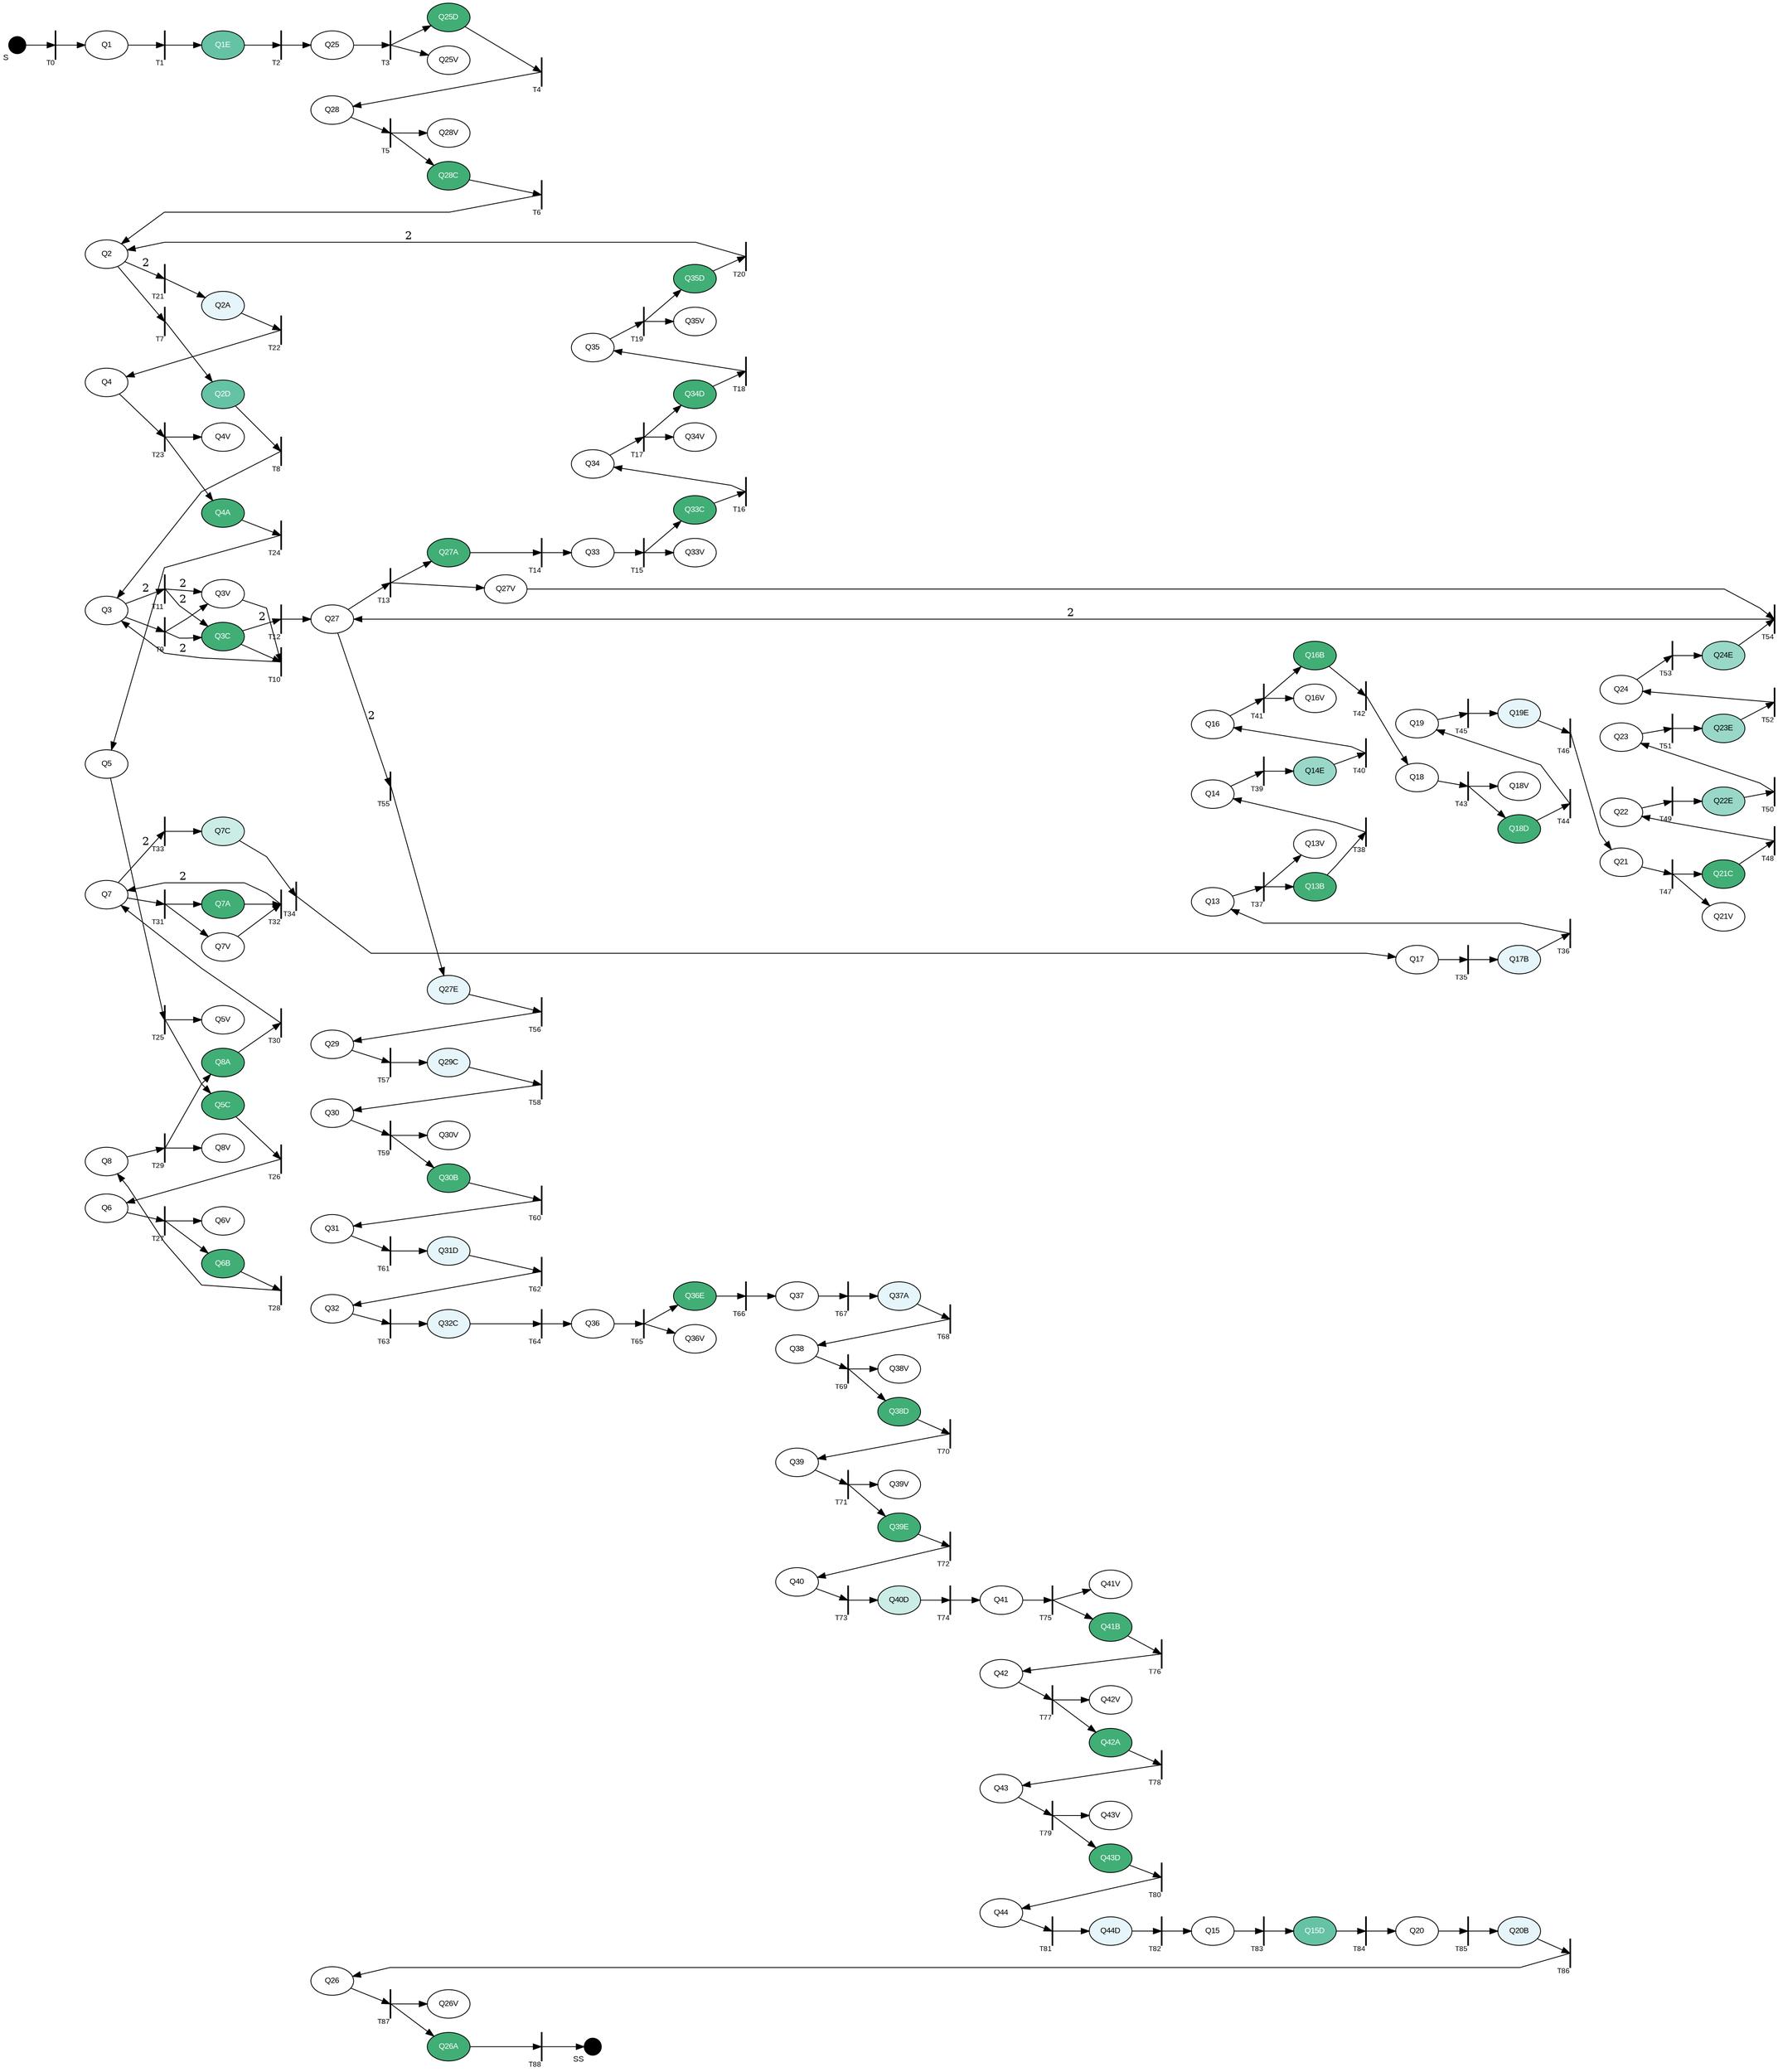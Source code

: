 digraph G { rankdir=LR; splines=polyline;
node[style=filled; fontsize=10; fontname=Arial; fontcolor=black; fillcolor=white; colorscheme=bugn9];
"S"[fillcolor=black; shape=point; width=0.3; xlabel="S";];"Q1"[colorscheme="reds5"; fillcolor=white; ]; "Q1E"[fillcolor=5; fontcolor=white;]; "Q25"[colorscheme="reds5"; fillcolor=white; ]; "Q25D"[fillcolor=6; fontcolor=white;]; "Q28"[colorscheme="reds5"; fillcolor=white; ]; "Q28C"[fillcolor=6; fontcolor=white;]; "Q2"[colorscheme="reds5"; fillcolor=white; fontcolor=black;]; "Q2D"[fillcolor=5; fontcolor=white;]; "Q3"[colorscheme="reds5"; fillcolor=white; fontcolor=black;]; "Q3C"[fillcolor=6; fontcolor=white;]; "Q27"[colorscheme="reds5"; fillcolor=white; fontcolor=black;]; "Q27A"[fillcolor=6; fontcolor=white;]; "Q33"[colorscheme="reds5"; fillcolor=white; ]; "Q33C"[fillcolor=6; fontcolor=white;]; "Q34"[colorscheme="reds5"; fillcolor=white; ]; "Q34D"[fillcolor=6; fontcolor=white;]; "Q35"[colorscheme="reds5"; fillcolor=white; ]; "Q35D"[fillcolor=6; fontcolor=white;]; "Q2A"[fillcolor=2; ]; "Q4"[colorscheme="reds5"; fillcolor=white; ]; "Q4A"[fillcolor=6; fontcolor=white;]; "Q5"[colorscheme="reds5"; fillcolor=white; ]; "Q5C"[fillcolor=6; fontcolor=white;]; "Q6"[colorscheme="reds5"; fillcolor=white; ]; "Q6B"[fillcolor=6; fontcolor=white;]; "Q8"[colorscheme="reds5"; fillcolor=white; ]; "Q8A"[fillcolor=6; fontcolor=white;]; "Q7"[colorscheme="reds5"; fillcolor=white; fontcolor=black;]; "Q7A"[fillcolor=6; fontcolor=white;]; "Q7C"[fillcolor=3; ]; "Q17"[colorscheme="reds5"; fillcolor=white; ]; "Q17B"[fillcolor=2; ]; "Q13"[colorscheme="reds5"; fillcolor=white; ]; "Q13B"[fillcolor=6; fontcolor=white;]; "Q14"[colorscheme="reds5"; fillcolor=white; ]; "Q14E"[fillcolor=4; ]; "Q16"[colorscheme="reds5"; fillcolor=white; ]; "Q16B"[fillcolor=6; fontcolor=white;]; "Q18"[colorscheme="reds5"; fillcolor=white; ]; "Q18D"[fillcolor=6; fontcolor=white;]; "Q19"[colorscheme="reds5"; fillcolor=white; ]; "Q19E"[fillcolor=2; ]; "Q21"[colorscheme="reds5"; fillcolor=white; ]; "Q21C"[fillcolor=6; fontcolor=white;]; "Q22"[colorscheme="reds5"; fillcolor=white; ]; "Q22E"[fillcolor=4; ]; "Q23"[colorscheme="reds5"; fillcolor=white; ]; "Q23E"[fillcolor=4; ]; "Q24"[colorscheme="reds5"; fillcolor=white; ]; "Q24E"[fillcolor=4; ]; "Q27E"[fillcolor=2; ]; "Q29"[colorscheme="reds5"; fillcolor=white; ]; "Q29C"[fillcolor=2; ]; "Q30"[colorscheme="reds5"; fillcolor=white; ]; "Q30B"[fillcolor=6; fontcolor=white;]; "Q31"[colorscheme="reds5"; fillcolor=white; ]; "Q31D"[fillcolor=2; ]; "Q32"[colorscheme="reds5"; fillcolor=white; ]; "Q32C"[fillcolor=2; ]; "Q36"[colorscheme="reds5"; fillcolor=white; ]; "Q36E"[fillcolor=6; fontcolor=white;]; "Q37"[colorscheme="reds5"; fillcolor=white; ]; "Q37A"[fillcolor=2; ]; "Q38"[colorscheme="reds5"; fillcolor=white; ]; "Q38D"[fillcolor=6; fontcolor=white;]; "Q39"[colorscheme="reds5"; fillcolor=white; ]; "Q39E"[fillcolor=6; fontcolor=white;]; "Q40"[colorscheme="reds5"; fillcolor=white; ]; "Q40D"[fillcolor=3; ]; "Q41"[colorscheme="reds5"; fillcolor=white; ]; "Q41B"[fillcolor=6; fontcolor=white;]; "Q42"[colorscheme="reds5"; fillcolor=white; ]; "Q42A"[fillcolor=6; fontcolor=white;]; "Q43"[colorscheme="reds5"; fillcolor=white; ]; "Q43D"[fillcolor=6; fontcolor=white;]; "Q44"[colorscheme="reds5"; fillcolor=white; ]; "Q44D"[fillcolor=2; ]; "Q15"[colorscheme="reds5"; fillcolor=white; ]; "Q15D"[fillcolor=5; fontcolor=white;]; "Q20"[colorscheme="reds5"; fillcolor=white; ]; "Q20B"[fillcolor=2; ]; "Q26"[colorscheme="reds5"; fillcolor=white; ]; "Q26A"[fillcolor=6; fontcolor=white;]; "SS"[fillcolor=black; shape=point; width=0.3; xlabel="SS";];"T0"[fillcolor=black; shape=box; label=""; width=0.01; fontsize=9; xlabel="T0"]; "T1"[fillcolor=black; shape=box; label=""; width=0.01; fontsize=9; xlabel="T1"]; "T2"[fillcolor=black; shape=box; label=""; width=0.01; fontsize=9; xlabel="T2"]; "T3"[fillcolor=black; shape=box; label=""; width=0.01; fontsize=9; xlabel="T3"]; "T4"[fillcolor=black; shape=box; label=""; width=0.01; fontsize=9; xlabel="T4"]; "T5"[fillcolor=black; shape=box; label=""; width=0.01; fontsize=9; xlabel="T5"]; "T6"[fillcolor=black; shape=box; label=""; width=0.01; fontsize=9; xlabel="T6"]; "T7"[fillcolor=black; shape=box; label=""; width=0.01; fontsize=9; xlabel="T7"]; "T8"[fillcolor=black; shape=box; label=""; width=0.01; fontsize=9; xlabel="T8"]; "T9"[fillcolor=black; shape=box; label=""; width=0.01; fontsize=9; xlabel="T9"]; "T10"[fillcolor=black; shape=box; label=""; width=0.01; fontsize=9; xlabel="T10"]; "T11"[fillcolor=black; shape=box; label=""; width=0.01; fontsize=9; xlabel="T11"]; "T12"[fillcolor=black; shape=box; label=""; width=0.01; fontsize=9; xlabel="T12"]; "T13"[fillcolor=black; shape=box; label=""; width=0.01; fontsize=9; xlabel="T13"]; "T14"[fillcolor=black; shape=box; label=""; width=0.01; fontsize=9; xlabel="T14"]; "T15"[fillcolor=black; shape=box; label=""; width=0.01; fontsize=9; xlabel="T15"]; "T16"[fillcolor=black; shape=box; label=""; width=0.01; fontsize=9; xlabel="T16"]; "T17"[fillcolor=black; shape=box; label=""; width=0.01; fontsize=9; xlabel="T17"]; "T18"[fillcolor=black; shape=box; label=""; width=0.01; fontsize=9; xlabel="T18"]; "T19"[fillcolor=black; shape=box; label=""; width=0.01; fontsize=9; xlabel="T19"]; "T20"[fillcolor=black; shape=box; label=""; width=0.01; fontsize=9; xlabel="T20"]; "T21"[fillcolor=black; shape=box; label=""; width=0.01; fontsize=9; xlabel="T21"]; "T22"[fillcolor=black; shape=box; label=""; width=0.01; fontsize=9; xlabel="T22"]; "T23"[fillcolor=black; shape=box; label=""; width=0.01; fontsize=9; xlabel="T23"]; "T24"[fillcolor=black; shape=box; label=""; width=0.01; fontsize=9; xlabel="T24"]; "T25"[fillcolor=black; shape=box; label=""; width=0.01; fontsize=9; xlabel="T25"]; "T26"[fillcolor=black; shape=box; label=""; width=0.01; fontsize=9; xlabel="T26"]; "T27"[fillcolor=black; shape=box; label=""; width=0.01; fontsize=9; xlabel="T27"]; "T28"[fillcolor=black; shape=box; label=""; width=0.01; fontsize=9; xlabel="T28"]; "T29"[fillcolor=black; shape=box; label=""; width=0.01; fontsize=9; xlabel="T29"]; "T30"[fillcolor=black; shape=box; label=""; width=0.01; fontsize=9; xlabel="T30"]; "T31"[fillcolor=black; shape=box; label=""; width=0.01; fontsize=9; xlabel="T31"]; "T32"[fillcolor=black; shape=box; label=""; width=0.01; fontsize=9; xlabel="T32"]; "T33"[fillcolor=black; shape=box; label=""; width=0.01; fontsize=9; xlabel="T33"]; "T34"[fillcolor=black; shape=box; label=""; width=0.01; fontsize=9; xlabel="T34"]; "T35"[fillcolor=black; shape=box; label=""; width=0.01; fontsize=9; xlabel="T35"]; "T36"[fillcolor=black; shape=box; label=""; width=0.01; fontsize=9; xlabel="T36"]; "T37"[fillcolor=black; shape=box; label=""; width=0.01; fontsize=9; xlabel="T37"]; "T38"[fillcolor=black; shape=box; label=""; width=0.01; fontsize=9; xlabel="T38"]; "T39"[fillcolor=black; shape=box; label=""; width=0.01; fontsize=9; xlabel="T39"]; "T40"[fillcolor=black; shape=box; label=""; width=0.01; fontsize=9; xlabel="T40"]; "T41"[fillcolor=black; shape=box; label=""; width=0.01; fontsize=9; xlabel="T41"]; "T42"[fillcolor=black; shape=box; label=""; width=0.01; fontsize=9; xlabel="T42"]; "T43"[fillcolor=black; shape=box; label=""; width=0.01; fontsize=9; xlabel="T43"]; "T44"[fillcolor=black; shape=box; label=""; width=0.01; fontsize=9; xlabel="T44"]; "T45"[fillcolor=black; shape=box; label=""; width=0.01; fontsize=9; xlabel="T45"]; "T46"[fillcolor=black; shape=box; label=""; width=0.01; fontsize=9; xlabel="T46"]; "T47"[fillcolor=black; shape=box; label=""; width=0.01; fontsize=9; xlabel="T47"]; "T48"[fillcolor=black; shape=box; label=""; width=0.01; fontsize=9; xlabel="T48"]; "T49"[fillcolor=black; shape=box; label=""; width=0.01; fontsize=9; xlabel="T49"]; "T50"[fillcolor=black; shape=box; label=""; width=0.01; fontsize=9; xlabel="T50"]; "T51"[fillcolor=black; shape=box; label=""; width=0.01; fontsize=9; xlabel="T51"]; "T52"[fillcolor=black; shape=box; label=""; width=0.01; fontsize=9; xlabel="T52"]; "T53"[fillcolor=black; shape=box; label=""; width=0.01; fontsize=9; xlabel="T53"]; "T54"[fillcolor=black; shape=box; label=""; width=0.01; fontsize=9; xlabel="T54"]; "T55"[fillcolor=black; shape=box; label=""; width=0.01; fontsize=9; xlabel="T55"]; "T56"[fillcolor=black; shape=box; label=""; width=0.01; fontsize=9; xlabel="T56"]; "T57"[fillcolor=black; shape=box; label=""; width=0.01; fontsize=9; xlabel="T57"]; "T58"[fillcolor=black; shape=box; label=""; width=0.01; fontsize=9; xlabel="T58"]; "T59"[fillcolor=black; shape=box; label=""; width=0.01; fontsize=9; xlabel="T59"]; "T60"[fillcolor=black; shape=box; label=""; width=0.01; fontsize=9; xlabel="T60"]; "T61"[fillcolor=black; shape=box; label=""; width=0.01; fontsize=9; xlabel="T61"]; "T62"[fillcolor=black; shape=box; label=""; width=0.01; fontsize=9; xlabel="T62"]; "T63"[fillcolor=black; shape=box; label=""; width=0.01; fontsize=9; xlabel="T63"]; "T64"[fillcolor=black; shape=box; label=""; width=0.01; fontsize=9; xlabel="T64"]; "T65"[fillcolor=black; shape=box; label=""; width=0.01; fontsize=9; xlabel="T65"]; "T66"[fillcolor=black; shape=box; label=""; width=0.01; fontsize=9; xlabel="T66"]; "T67"[fillcolor=black; shape=box; label=""; width=0.01; fontsize=9; xlabel="T67"]; "T68"[fillcolor=black; shape=box; label=""; width=0.01; fontsize=9; xlabel="T68"]; "T69"[fillcolor=black; shape=box; label=""; width=0.01; fontsize=9; xlabel="T69"]; "T70"[fillcolor=black; shape=box; label=""; width=0.01; fontsize=9; xlabel="T70"]; "T71"[fillcolor=black; shape=box; label=""; width=0.01; fontsize=9; xlabel="T71"]; "T72"[fillcolor=black; shape=box; label=""; width=0.01; fontsize=9; xlabel="T72"]; "T73"[fillcolor=black; shape=box; label=""; width=0.01; fontsize=9; xlabel="T73"]; "T74"[fillcolor=black; shape=box; label=""; width=0.01; fontsize=9; xlabel="T74"]; "T75"[fillcolor=black; shape=box; label=""; width=0.01; fontsize=9; xlabel="T75"]; "T76"[fillcolor=black; shape=box; label=""; width=0.01; fontsize=9; xlabel="T76"]; "T77"[fillcolor=black; shape=box; label=""; width=0.01; fontsize=9; xlabel="T77"]; "T78"[fillcolor=black; shape=box; label=""; width=0.01; fontsize=9; xlabel="T78"]; "T79"[fillcolor=black; shape=box; label=""; width=0.01; fontsize=9; xlabel="T79"]; "T80"[fillcolor=black; shape=box; label=""; width=0.01; fontsize=9; xlabel="T80"]; "T81"[fillcolor=black; shape=box; label=""; width=0.01; fontsize=9; xlabel="T81"]; "T82"[fillcolor=black; shape=box; label=""; width=0.01; fontsize=9; xlabel="T82"]; "T83"[fillcolor=black; shape=box; label=""; width=0.01; fontsize=9; xlabel="T83"]; "T84"[fillcolor=black; shape=box; label=""; width=0.01; fontsize=9; xlabel="T84"]; "T85"[fillcolor=black; shape=box; label=""; width=0.01; fontsize=9; xlabel="T85"]; "T86"[fillcolor=black; shape=box; label=""; width=0.01; fontsize=9; xlabel="T86"]; "T87"[fillcolor=black; shape=box; label=""; width=0.01; fontsize=9; xlabel="T87"]; "T88"[fillcolor=black; shape=box; label=""; width=0.01; fontsize=9; xlabel="T88"]; {rank=same; "Q1"; "Q2"; "Q3"; "Q4"; "Q5"; "Q6"; "Q8"; "Q7"; }{rank=same; "Q25"; "Q28"; "Q27"; "Q29"; "Q30"; "Q31"; "Q32"; "Q26"; }{rank=same; "Q33"; "Q34"; "Q35"; "Q36"; }{rank=same; "Q17"; "Q18"; "Q19"; "Q20"; }{rank=same; "Q13"; "Q14"; "Q16"; "Q15"; }{rank=same; "Q21"; "Q22"; "Q23"; "Q24"; }{rank=same; "Q37"; "Q38"; "Q39"; "Q40"; }{rank=same; "Q41"; "Q42"; "Q43"; "Q44"; }"S"->"T0" "T0"->"Q1" "Q1"->"T1" "T1"->"Q1E" "Q1E"->"T2" "T2"->"Q25" "Q25"->"T3" "T3"->"Q25D" "T3"->"Q25V" "Q25D"->"T4" "T4"->"Q28" "Q28"->"T5" "T5"->"Q28C" "T5"->"Q28V" "Q28C"->"T6" "T6"->"Q2" "Q2"->"T7" "T7"->"Q2D" "Q2D"->"T8" "T8"->"Q3" "Q3"->"T9" "T9"->"Q3C" "T9"->"Q3V" "Q3C"->"T10" "Q3V"->"T10" "T10"->"Q3"[label="2";]; "Q3"->"T11"[label="2";]; "T11"->"Q3C"[label="2";]; "T11"->"Q3V"[label="2";]; "Q3C"->"T12"[label="2";]; "T12"->"Q27" "Q27"->"T13" "T13"->"Q27A" "T13"->"Q27V" "Q27A"->"T14" "T14"->"Q33" "Q33"->"T15" "T15"->"Q33C" "T15"->"Q33V" "Q33C"->"T16" "T16"->"Q34" "Q34"->"T17" "T17"->"Q34D" "T17"->"Q34V" "Q34D"->"T18" "T18"->"Q35" "Q35"->"T19" "T19"->"Q35D" "T19"->"Q35V" "Q35D"->"T20" "T20"->"Q2"[label="2";]; "Q2"->"T21"[label="2";]; "T21"->"Q2A" "Q2A"->"T22" "T22"->"Q4" "Q4"->"T23" "T23"->"Q4A" "T23"->"Q4V" "Q4A"->"T24" "T24"->"Q5" "Q5"->"T25" "T25"->"Q5C" "T25"->"Q5V" "Q5C"->"T26" "T26"->"Q6" "Q6"->"T27" "T27"->"Q6B" "T27"->"Q6V" "Q6B"->"T28" "T28"->"Q8" "Q8"->"T29" "T29"->"Q8A" "T29"->"Q8V" "Q8A"->"T30" "T30"->"Q7" "Q7"->"T31" "T31"->"Q7A" "T31"->"Q7V" "Q7A"->"T32" "Q7V"->"T32" "T32"->"Q7"[label="2";]; "Q7"->"T33"[label="2";]; "T33"->"Q7C" "Q7C"->"T34" "T34"->"Q17" "Q17"->"T35" "T35"->"Q17B" "Q17B"->"T36" "T36"->"Q13" "Q13"->"T37" "T37"->"Q13B" "T37"->"Q13V" "Q13B"->"T38" "T38"->"Q14" "Q14"->"T39" "T39"->"Q14E" "Q14E"->"T40" "T40"->"Q16" "Q16"->"T41" "T41"->"Q16B" "T41"->"Q16V" "Q16B"->"T42" "T42"->"Q18" "Q18"->"T43" "T43"->"Q18D" "T43"->"Q18V" "Q18D"->"T44" "T44"->"Q19" "Q19"->"T45" "T45"->"Q19E" "Q19E"->"T46" "T46"->"Q21" "Q21"->"T47" "T47"->"Q21C" "T47"->"Q21V" "Q21C"->"T48" "T48"->"Q22" "Q22"->"T49" "T49"->"Q22E" "Q22E"->"T50" "T50"->"Q23" "Q23"->"T51" "T51"->"Q23E" "Q23E"->"T52" "T52"->"Q24" "Q24"->"T53" "T53"->"Q24E" "Q24E"->"T54" "Q27V"->"T54" "T54"->"Q27"[label="2";]; "Q27"->"T55"[label="2";]; "T55"->"Q27E" "Q27E"->"T56" "T56"->"Q29" "Q29"->"T57" "T57"->"Q29C" "Q29C"->"T58" "T58"->"Q30" "Q30"->"T59" "T59"->"Q30B" "T59"->"Q30V" "Q30B"->"T60" "T60"->"Q31" "Q31"->"T61" "T61"->"Q31D" "Q31D"->"T62" "T62"->"Q32" "Q32"->"T63" "T63"->"Q32C" "Q32C"->"T64" "T64"->"Q36" "Q36"->"T65" "T65"->"Q36E" "T65"->"Q36V" "Q36E"->"T66" "T66"->"Q37" "Q37"->"T67" "T67"->"Q37A" "Q37A"->"T68" "T68"->"Q38" "Q38"->"T69" "T69"->"Q38D" "T69"->"Q38V" "Q38D"->"T70" "T70"->"Q39" "Q39"->"T71" "T71"->"Q39E" "T71"->"Q39V" "Q39E"->"T72" "T72"->"Q40" "Q40"->"T73" "T73"->"Q40D" "Q40D"->"T74" "T74"->"Q41" "Q41"->"T75" "T75"->"Q41B" "T75"->"Q41V" "Q41B"->"T76" "T76"->"Q42" "Q42"->"T77" "T77"->"Q42A" "T77"->"Q42V" "Q42A"->"T78" "T78"->"Q43" "Q43"->"T79" "T79"->"Q43D" "T79"->"Q43V" "Q43D"->"T80" "T80"->"Q44" "Q44"->"T81" "T81"->"Q44D" "Q44D"->"T82" "T82"->"Q15" "Q15"->"T83" "T83"->"Q15D" "Q15D"->"T84" "T84"->"Q20" "Q20"->"T85" "T85"->"Q20B" "Q20B"->"T86" "T86"->"Q26" "Q26"->"T87" "T87"->"Q26A" "T87"->"Q26V" "Q26A"->"T88" "T88"->"SS" }